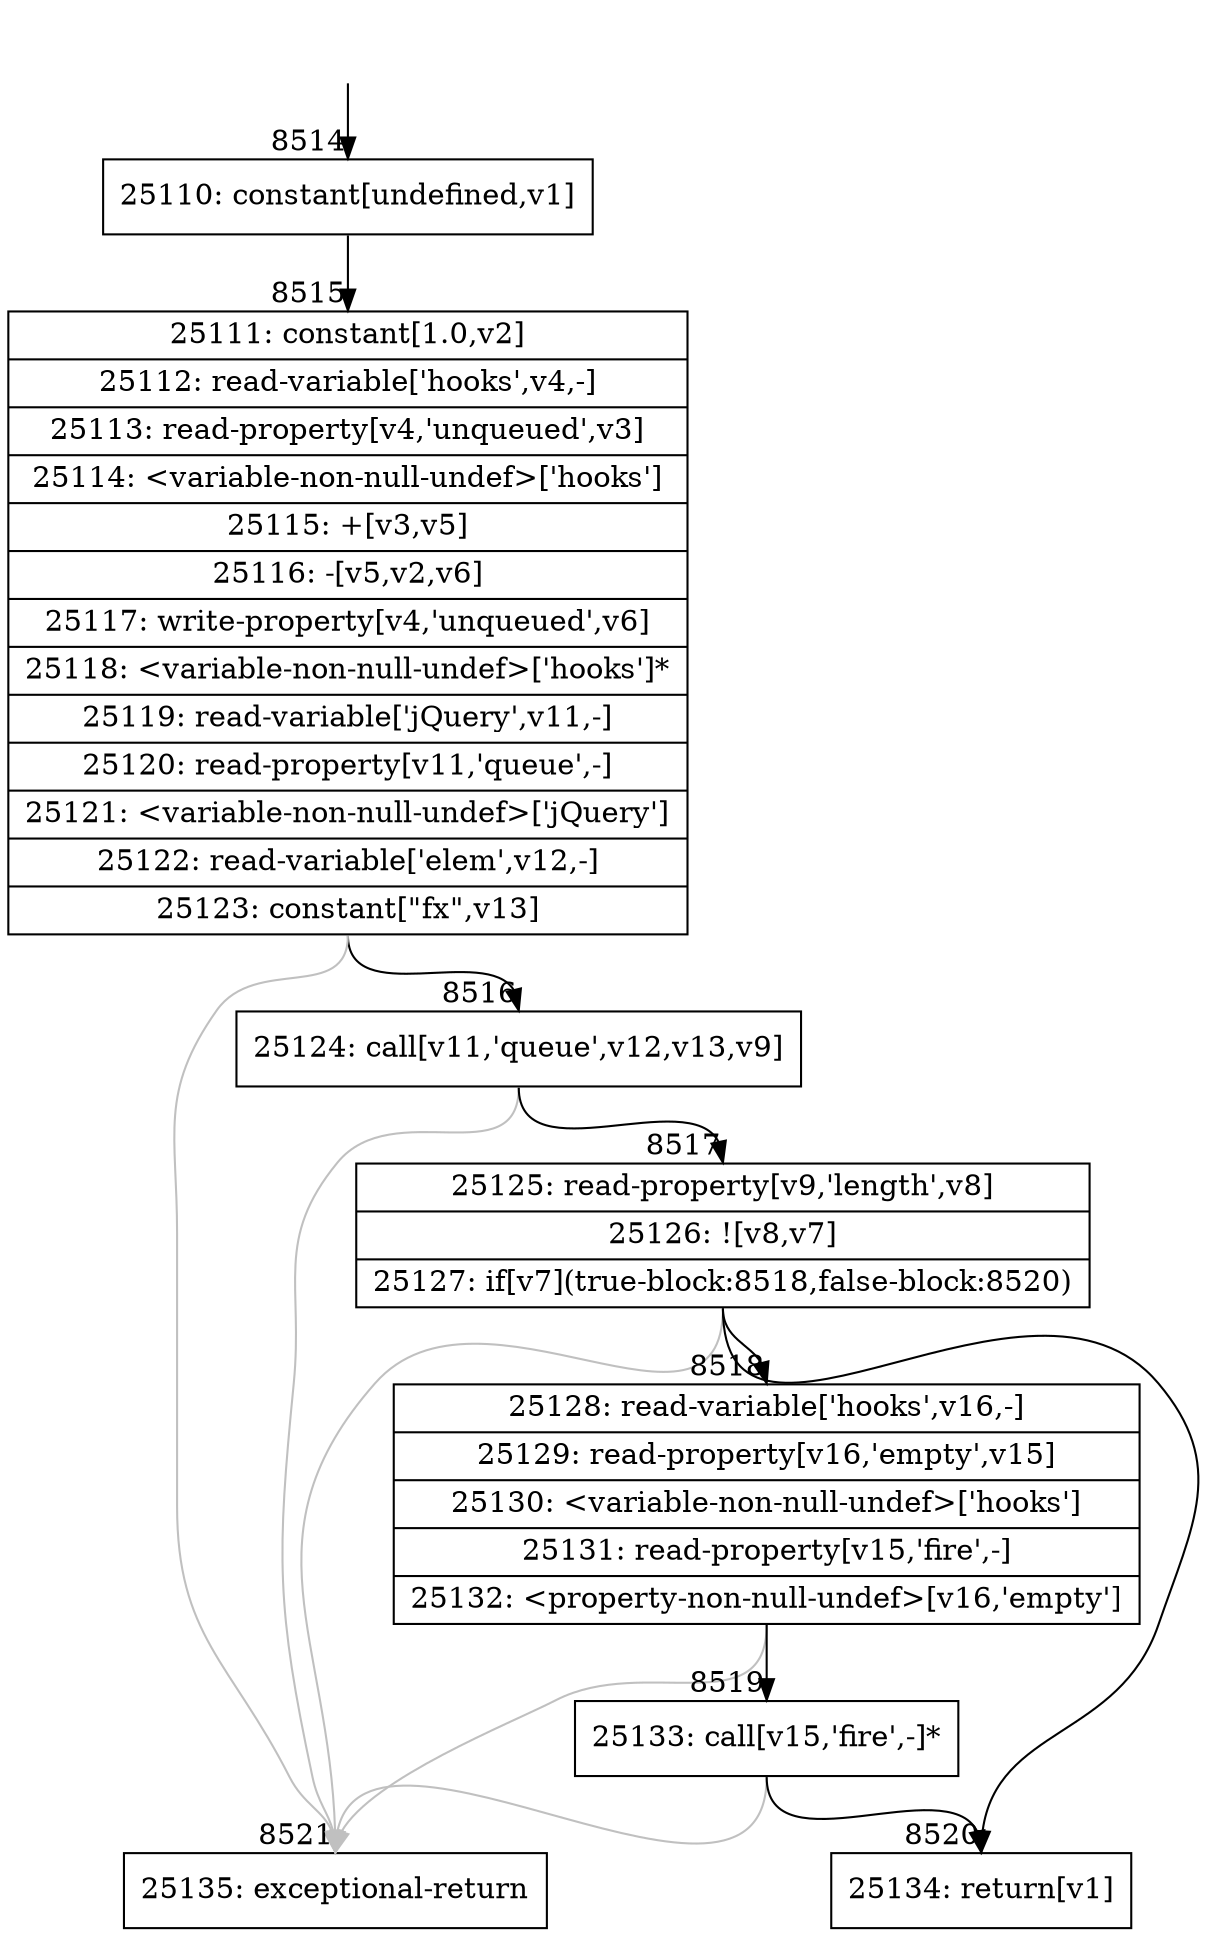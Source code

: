 digraph {
rankdir="TD"
BB_entry530[shape=none,label=""];
BB_entry530 -> BB8514 [tailport=s, headport=n, headlabel="    8514"]
BB8514 [shape=record label="{25110: constant[undefined,v1]}" ] 
BB8514 -> BB8515 [tailport=s, headport=n, headlabel="      8515"]
BB8515 [shape=record label="{25111: constant[1.0,v2]|25112: read-variable['hooks',v4,-]|25113: read-property[v4,'unqueued',v3]|25114: \<variable-non-null-undef\>['hooks']|25115: +[v3,v5]|25116: -[v5,v2,v6]|25117: write-property[v4,'unqueued',v6]|25118: \<variable-non-null-undef\>['hooks']*|25119: read-variable['jQuery',v11,-]|25120: read-property[v11,'queue',-]|25121: \<variable-non-null-undef\>['jQuery']|25122: read-variable['elem',v12,-]|25123: constant[\"fx\",v13]}" ] 
BB8515 -> BB8516 [tailport=s, headport=n, headlabel="      8516"]
BB8515 -> BB8521 [tailport=s, headport=n, color=gray, headlabel="      8521"]
BB8516 [shape=record label="{25124: call[v11,'queue',v12,v13,v9]}" ] 
BB8516 -> BB8517 [tailport=s, headport=n, headlabel="      8517"]
BB8516 -> BB8521 [tailport=s, headport=n, color=gray]
BB8517 [shape=record label="{25125: read-property[v9,'length',v8]|25126: ![v8,v7]|25127: if[v7](true-block:8518,false-block:8520)}" ] 
BB8517 -> BB8518 [tailport=s, headport=n, headlabel="      8518"]
BB8517 -> BB8520 [tailport=s, headport=n, headlabel="      8520"]
BB8517 -> BB8521 [tailport=s, headport=n, color=gray]
BB8518 [shape=record label="{25128: read-variable['hooks',v16,-]|25129: read-property[v16,'empty',v15]|25130: \<variable-non-null-undef\>['hooks']|25131: read-property[v15,'fire',-]|25132: \<property-non-null-undef\>[v16,'empty']}" ] 
BB8518 -> BB8519 [tailport=s, headport=n, headlabel="      8519"]
BB8518 -> BB8521 [tailport=s, headport=n, color=gray]
BB8519 [shape=record label="{25133: call[v15,'fire',-]*}" ] 
BB8519 -> BB8520 [tailport=s, headport=n]
BB8519 -> BB8521 [tailport=s, headport=n, color=gray]
BB8520 [shape=record label="{25134: return[v1]}" ] 
BB8521 [shape=record label="{25135: exceptional-return}" ] 
}
